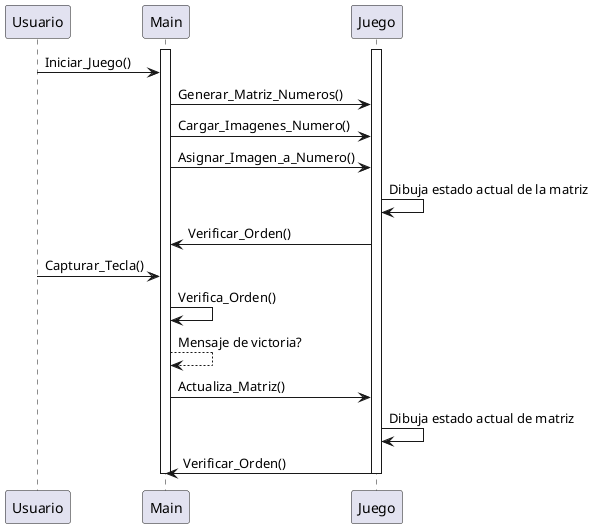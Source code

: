 @startuml
participant Usuario
participant Main
Participant Juego

activate Main
activate Juego

Usuario -> Main: Iniciar_Juego()

Main -> Juego: Generar_Matriz_Numeros()
Main -> Juego: Cargar_Imagenes_Numero()
Main -> Juego: Asignar_Imagen_a_Numero()

Juego -> Juego: Dibuja estado actual de la matriz
Juego -> Main: Verificar_Orden()

Usuario -> Main: Capturar_Tecla()

Main -> Main: Verifica_Orden()
Main --> Main: Mensaje de victoria?
Main -> Juego: Actualiza_Matriz()

Juego -> Juego: Dibuja estado actual de matriz
Juego -> Main: Verificar_Orden()




deactivate Main
deactivate Juego
@enduml